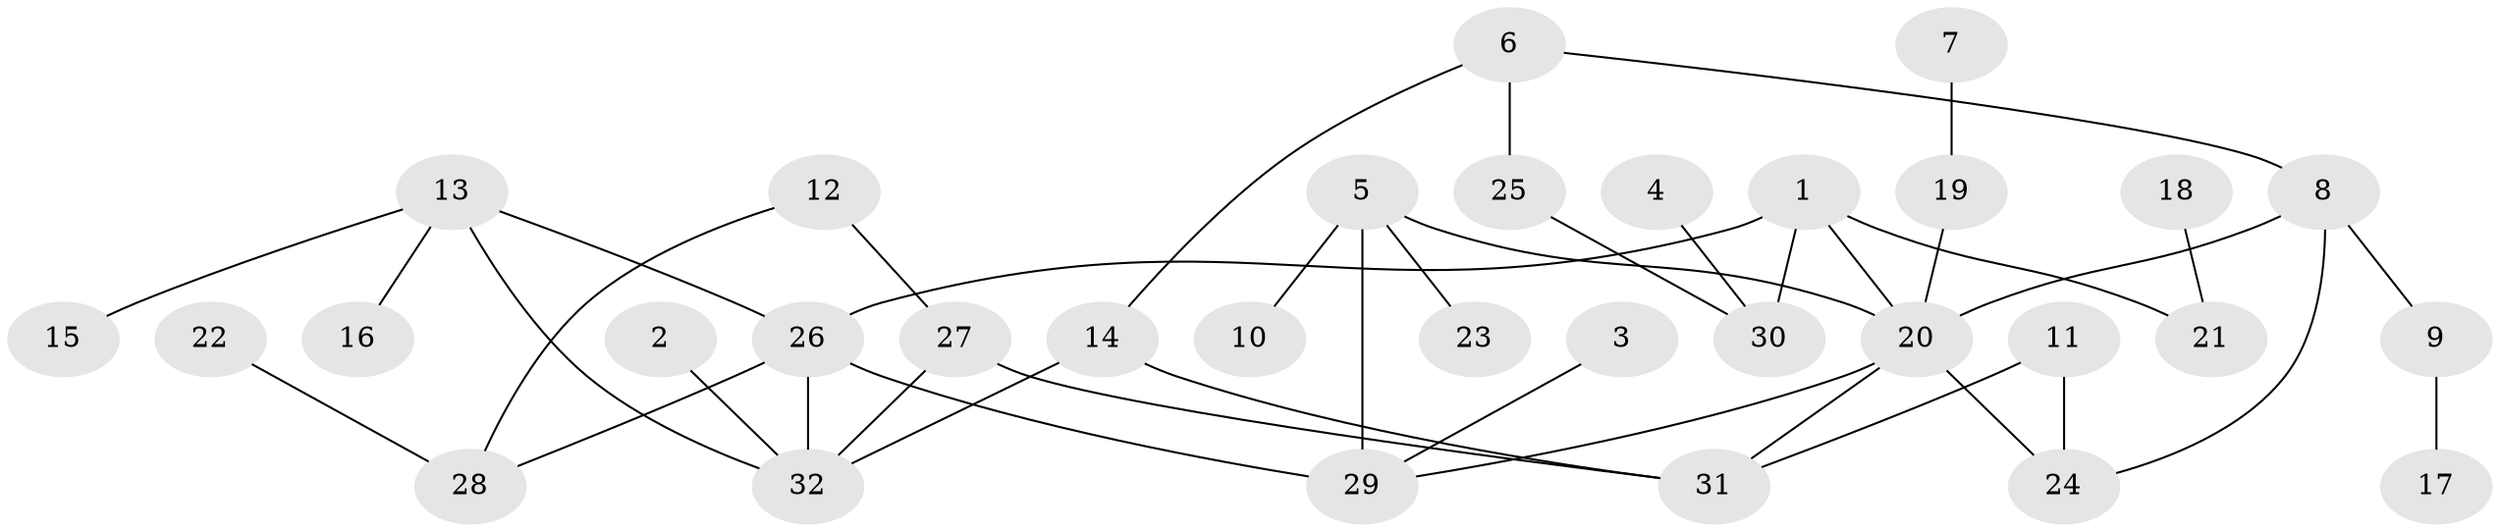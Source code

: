 // original degree distribution, {6: 0.04807692307692308, 7: 0.019230769230769232, 4: 0.08653846153846154, 2: 0.28846153846153844, 1: 0.4230769230769231, 3: 0.09615384615384616, 5: 0.038461538461538464}
// Generated by graph-tools (version 1.1) at 2025/36/03/04/25 23:36:00]
// undirected, 32 vertices, 41 edges
graph export_dot {
  node [color=gray90,style=filled];
  1;
  2;
  3;
  4;
  5;
  6;
  7;
  8;
  9;
  10;
  11;
  12;
  13;
  14;
  15;
  16;
  17;
  18;
  19;
  20;
  21;
  22;
  23;
  24;
  25;
  26;
  27;
  28;
  29;
  30;
  31;
  32;
  1 -- 20 [weight=1.0];
  1 -- 21 [weight=1.0];
  1 -- 26 [weight=1.0];
  1 -- 30 [weight=1.0];
  2 -- 32 [weight=1.0];
  3 -- 29 [weight=1.0];
  4 -- 30 [weight=1.0];
  5 -- 10 [weight=1.0];
  5 -- 20 [weight=1.0];
  5 -- 23 [weight=1.0];
  5 -- 29 [weight=1.0];
  6 -- 8 [weight=1.0];
  6 -- 14 [weight=1.0];
  6 -- 25 [weight=1.0];
  7 -- 19 [weight=1.0];
  8 -- 9 [weight=1.0];
  8 -- 20 [weight=1.0];
  8 -- 24 [weight=1.0];
  9 -- 17 [weight=1.0];
  11 -- 24 [weight=1.0];
  11 -- 31 [weight=1.0];
  12 -- 27 [weight=1.0];
  12 -- 28 [weight=1.0];
  13 -- 15 [weight=1.0];
  13 -- 16 [weight=1.0];
  13 -- 26 [weight=1.0];
  13 -- 32 [weight=1.0];
  14 -- 31 [weight=1.0];
  14 -- 32 [weight=1.0];
  18 -- 21 [weight=1.0];
  19 -- 20 [weight=3.0];
  20 -- 24 [weight=1.0];
  20 -- 29 [weight=1.0];
  20 -- 31 [weight=1.0];
  22 -- 28 [weight=1.0];
  25 -- 30 [weight=1.0];
  26 -- 28 [weight=1.0];
  26 -- 29 [weight=2.0];
  26 -- 32 [weight=1.0];
  27 -- 31 [weight=1.0];
  27 -- 32 [weight=1.0];
}
